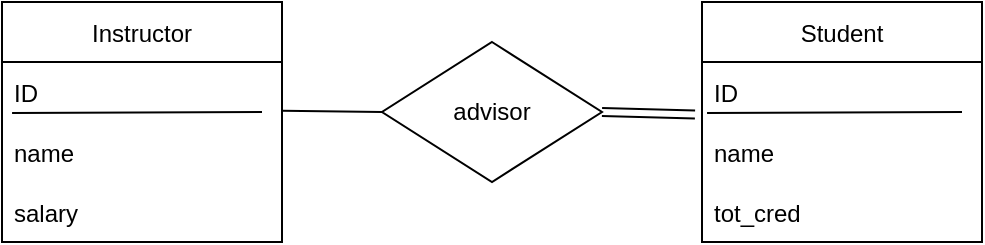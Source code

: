<mxfile version="16.6.1" type="github">
  <diagram id="C5RBs43oDa-KdzZeNtuy" name="Page-1">
    <mxGraphModel dx="920" dy="513" grid="1" gridSize="10" guides="1" tooltips="1" connect="1" arrows="1" fold="1" page="1" pageScale="1" pageWidth="827" pageHeight="1169" math="0" shadow="0">
      <root>
        <mxCell id="WIyWlLk6GJQsqaUBKTNV-0" />
        <mxCell id="WIyWlLk6GJQsqaUBKTNV-1" parent="WIyWlLk6GJQsqaUBKTNV-0" />
        <mxCell id="rQJRUy2X-uhnyu7SwjKM-2" value="Instructor" style="swimlane;fontStyle=0;childLayout=stackLayout;horizontal=1;startSize=30;horizontalStack=0;resizeParent=1;resizeParentMax=0;resizeLast=0;collapsible=1;marginBottom=0;" vertex="1" parent="WIyWlLk6GJQsqaUBKTNV-1">
          <mxGeometry x="140" y="390" width="140" height="120" as="geometry" />
        </mxCell>
        <mxCell id="rQJRUy2X-uhnyu7SwjKM-3" value="ID" style="text;strokeColor=none;fillColor=none;align=left;verticalAlign=middle;spacingLeft=4;spacingRight=4;overflow=hidden;points=[[0,0.5],[1,0.5]];portConstraint=eastwest;rotatable=0;" vertex="1" parent="rQJRUy2X-uhnyu7SwjKM-2">
          <mxGeometry y="30" width="140" height="30" as="geometry" />
        </mxCell>
        <mxCell id="rQJRUy2X-uhnyu7SwjKM-4" value="name" style="text;strokeColor=none;fillColor=none;align=left;verticalAlign=middle;spacingLeft=4;spacingRight=4;overflow=hidden;points=[[0,0.5],[1,0.5]];portConstraint=eastwest;rotatable=0;" vertex="1" parent="rQJRUy2X-uhnyu7SwjKM-2">
          <mxGeometry y="60" width="140" height="30" as="geometry" />
        </mxCell>
        <mxCell id="rQJRUy2X-uhnyu7SwjKM-5" value="salary" style="text;strokeColor=none;fillColor=none;align=left;verticalAlign=middle;spacingLeft=4;spacingRight=4;overflow=hidden;points=[[0,0.5],[1,0.5]];portConstraint=eastwest;rotatable=0;" vertex="1" parent="rQJRUy2X-uhnyu7SwjKM-2">
          <mxGeometry y="90" width="140" height="30" as="geometry" />
        </mxCell>
        <mxCell id="rQJRUy2X-uhnyu7SwjKM-16" value="" style="endArrow=none;html=1;rounded=0;exitX=0.036;exitY=-0.152;exitDx=0;exitDy=0;exitPerimeter=0;" edge="1" parent="rQJRUy2X-uhnyu7SwjKM-2" source="rQJRUy2X-uhnyu7SwjKM-4">
          <mxGeometry width="50" height="50" relative="1" as="geometry">
            <mxPoint x="250" y="200" as="sourcePoint" />
            <mxPoint x="130" y="55" as="targetPoint" />
          </mxGeometry>
        </mxCell>
        <mxCell id="rQJRUy2X-uhnyu7SwjKM-7" value="Student" style="swimlane;fontStyle=0;childLayout=stackLayout;horizontal=1;startSize=30;horizontalStack=0;resizeParent=1;resizeParentMax=0;resizeLast=0;collapsible=1;marginBottom=0;" vertex="1" parent="WIyWlLk6GJQsqaUBKTNV-1">
          <mxGeometry x="490" y="390" width="140" height="120" as="geometry" />
        </mxCell>
        <mxCell id="rQJRUy2X-uhnyu7SwjKM-8" value="ID" style="text;strokeColor=none;fillColor=none;align=left;verticalAlign=middle;spacingLeft=4;spacingRight=4;overflow=hidden;points=[[0,0.5],[1,0.5]];portConstraint=eastwest;rotatable=0;" vertex="1" parent="rQJRUy2X-uhnyu7SwjKM-7">
          <mxGeometry y="30" width="140" height="30" as="geometry" />
        </mxCell>
        <mxCell id="rQJRUy2X-uhnyu7SwjKM-9" value="name" style="text;strokeColor=none;fillColor=none;align=left;verticalAlign=middle;spacingLeft=4;spacingRight=4;overflow=hidden;points=[[0,0.5],[1,0.5]];portConstraint=eastwest;rotatable=0;" vertex="1" parent="rQJRUy2X-uhnyu7SwjKM-7">
          <mxGeometry y="60" width="140" height="30" as="geometry" />
        </mxCell>
        <mxCell id="rQJRUy2X-uhnyu7SwjKM-10" value="tot_cred" style="text;strokeColor=none;fillColor=none;align=left;verticalAlign=middle;spacingLeft=4;spacingRight=4;overflow=hidden;points=[[0,0.5],[1,0.5]];portConstraint=eastwest;rotatable=0;" vertex="1" parent="rQJRUy2X-uhnyu7SwjKM-7">
          <mxGeometry y="90" width="140" height="30" as="geometry" />
        </mxCell>
        <mxCell id="rQJRUy2X-uhnyu7SwjKM-18" value="" style="endArrow=none;html=1;rounded=0;entryX=0.018;entryY=-0.152;entryDx=0;entryDy=0;entryPerimeter=0;" edge="1" parent="rQJRUy2X-uhnyu7SwjKM-7" target="rQJRUy2X-uhnyu7SwjKM-9">
          <mxGeometry width="50" height="50" relative="1" as="geometry">
            <mxPoint x="130" y="55" as="sourcePoint" />
            <mxPoint x="-50" y="150" as="targetPoint" />
          </mxGeometry>
        </mxCell>
        <mxCell id="rQJRUy2X-uhnyu7SwjKM-11" value="advisor" style="rhombus;whiteSpace=wrap;html=1;" vertex="1" parent="WIyWlLk6GJQsqaUBKTNV-1">
          <mxGeometry x="330" y="410" width="110" height="70" as="geometry" />
        </mxCell>
        <mxCell id="rQJRUy2X-uhnyu7SwjKM-13" value="" style="endArrow=none;html=1;rounded=0;entryX=0;entryY=0.5;entryDx=0;entryDy=0;" edge="1" parent="WIyWlLk6GJQsqaUBKTNV-1" target="rQJRUy2X-uhnyu7SwjKM-11">
          <mxGeometry width="50" height="50" relative="1" as="geometry">
            <mxPoint x="280" y="444.41" as="sourcePoint" />
            <mxPoint x="320" y="444.41" as="targetPoint" />
          </mxGeometry>
        </mxCell>
        <mxCell id="rQJRUy2X-uhnyu7SwjKM-14" value="" style="shape=link;html=1;rounded=0;exitX=1;exitY=0.5;exitDx=0;exitDy=0;entryX=-0.025;entryY=0.874;entryDx=0;entryDy=0;entryPerimeter=0;" edge="1" parent="WIyWlLk6GJQsqaUBKTNV-1" source="rQJRUy2X-uhnyu7SwjKM-11" target="rQJRUy2X-uhnyu7SwjKM-8">
          <mxGeometry width="100" relative="1" as="geometry">
            <mxPoint x="390" y="570" as="sourcePoint" />
            <mxPoint x="450" y="570" as="targetPoint" />
          </mxGeometry>
        </mxCell>
      </root>
    </mxGraphModel>
  </diagram>
</mxfile>
